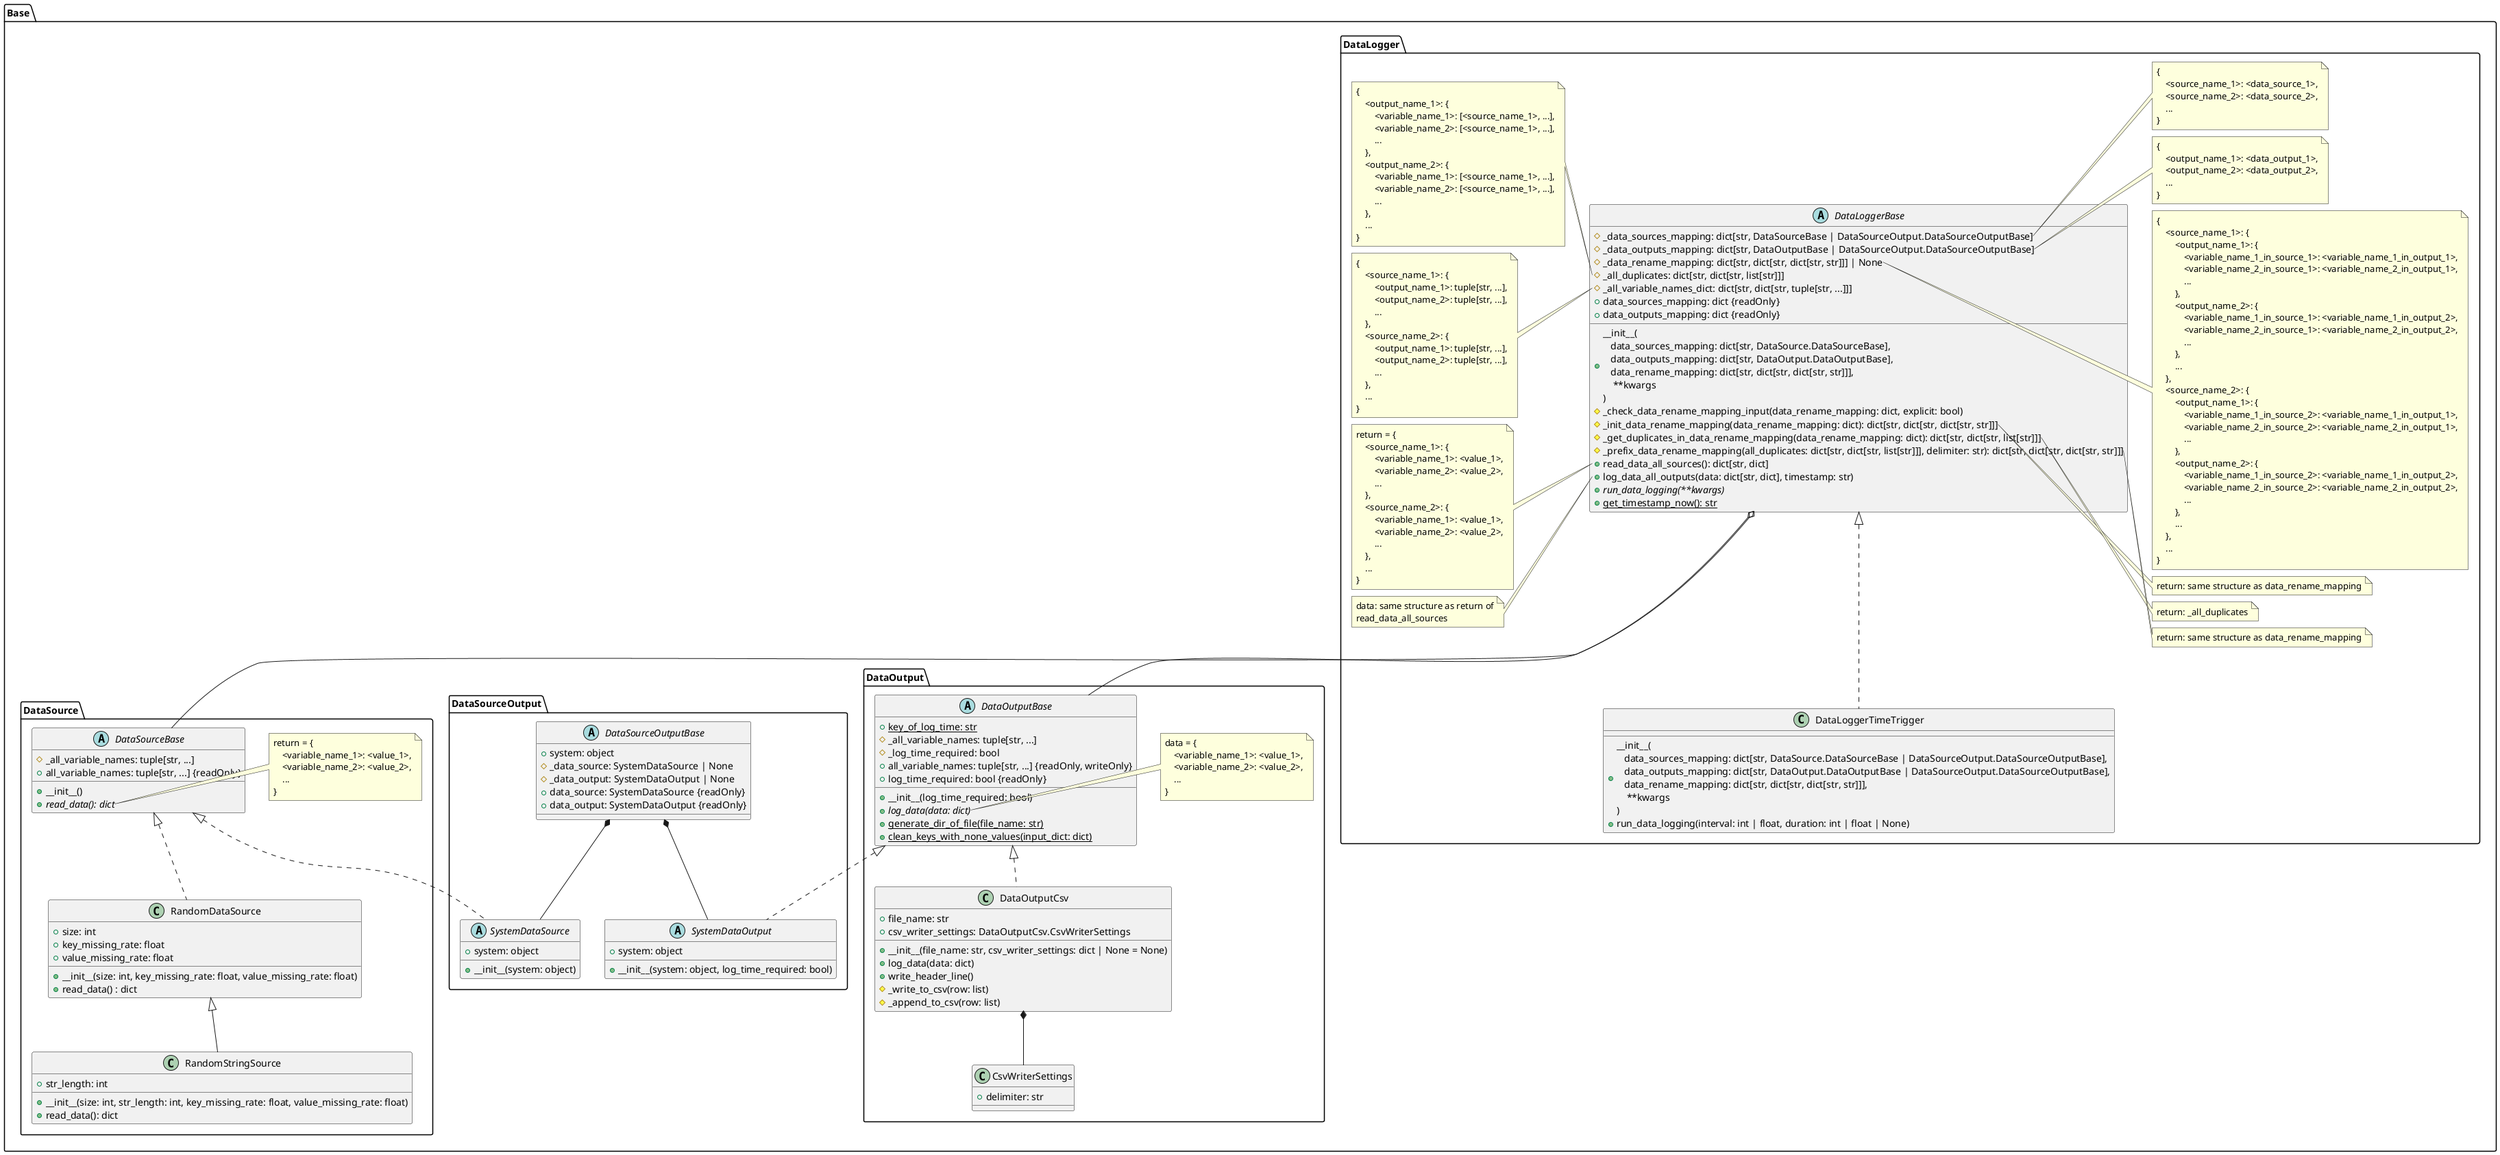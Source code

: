 @startuml
package Base{}

package Base.DataSource{
    abstract class DataSourceBase {
        # _all_variable_names: tuple[str, ...]
        + __init__()
        + {abstract} read_data(): dict
        + all_variable_names: tuple[str, ...] {readOnly}
    }
    note right of DataSourceBase::read_data
        return = {
            <variable_name_1>: <value_1>,
            <variable_name_2>: <value_2>,
            ...
        }
    end note

    class RandomDataSource implements DataSourceBase {
        + size: int
        + key_missing_rate: float
        + value_missing_rate: float
        + __init__(size: int, key_missing_rate: float, value_missing_rate: float)
        + read_data() : dict
    }

    class RandomStringSource extends RandomDataSource {
        + str_length: int
        + __init__(size: int, str_length: int, key_missing_rate: float, value_missing_rate: float)
        + read_data(): dict
    }
}

package Base.DataOutput{
    abstract class DataOutputBase {
        + key_of_log_time: str {static}
        # _all_variable_names: tuple[str, ...]
        # _log_time_required: bool
        + __init__(log_time_required: bool)
        + {abstract} log_data(data: dict)
        + {static} generate_dir_of_file(file_name: str)
        + {static} clean_keys_with_none_values(input_dict: dict)
        + all_variable_names: tuple[str, ...] {readOnly, writeOnly}
        + log_time_required: bool {readOnly}
    }
    note right of DataOutputBase::log_data
        data = {
            <variable_name_1>: <value_1>,
            <variable_name_2>: <value_2>,
            ...
        }
    end note

    class DataOutputCsv implements DataOutputBase {
        + file_name: str
        + csv_writer_settings: DataOutputCsv.CsvWriterSettings
        + __init__(file_name: str, csv_writer_settings: dict | None = None)
        + log_data(data: dict)
        + write_header_line()
        # _write_to_csv(row: list)
        # _append_to_csv(row: list)
    }

    class CsvWriterSettings{
        + delimiter: str
    }

    DataOutputCsv *-- CsvWriterSettings
}

package Base.DataLogger{
    abstract class DataLoggerBase {
        # _data_sources_mapping: dict[str, DataSourceBase | DataSourceOutput.DataSourceOutputBase]
        # _data_outputs_mapping: dict[str, DataOutputBase | DataSourceOutput.DataSourceOutputBase]
        # _data_rename_mapping: dict[str, dict[str, dict[str, str]]] | None
        # _all_duplicates: dict[str, dict[str, list[str]]]
        # _all_variable_names_dict: dict[str, dict[str, tuple[str, ...]]]
        + __init__(\n   data_sources_mapping: dict[str, DataSource.DataSourceBase],\n   data_outputs_mapping: dict[str, DataOutput.DataOutputBase],\n   data_rename_mapping: dict[str, dict[str, dict[str, str]]],\n    **kwargs\n)
        # _check_data_rename_mapping_input(data_rename_mapping: dict, explicit: bool)
        # _init_data_rename_mapping(data_rename_mapping: dict): dict[str, dict[str, dict[str, str]]]
        # _get_duplicates_in_data_rename_mapping(data_rename_mapping: dict): dict[str, dict[str, list[str]]]
        # _prefix_data_rename_mapping(all_duplicates: dict[str, dict[str, list[str]]], delimiter: str): dict[str, dict[str, dict[str, str]]]
        + read_data_all_sources(): dict[str, dict]
        + log_data_all_outputs(data: dict[str, dict], timestamp: str)
        + {abstract} run_data_logging(**kwargs)
        + data_sources_mapping: dict {readOnly}
        + data_outputs_mapping: dict {readOnly}
        + {static} get_timestamp_now(): str
    }
    note right of DataLoggerBase::_data_sources_mapping
        {
            <source_name_1>: <data_source_1>,
            <source_name_2>: <data_source_2>,
            ...
        }
    end note
    note right of DataLoggerBase::_data_outputs_mapping
        {
            <output_name_1>: <data_output_1>,
            <output_name_2>: <data_output_2>,
            ...
        }
    end note
    note right of DataLoggerBase::_data_rename_mapping
        {
            <source_name_1>: {
                <output_name_1>: {
                    <variable_name_1_in_source_1>: <variable_name_1_in_output_1>,
                    <variable_name_2_in_source_1>: <variable_name_2_in_output_1>,
                    ...
                },
                <output_name_2>: {
                    <variable_name_1_in_source_1>: <variable_name_1_in_output_2>,
                    <variable_name_2_in_source_1>: <variable_name_2_in_output_2>,
                    ...
                },
                ...
            },
            <source_name_2>: {
                <output_name_1>: {
                    <variable_name_1_in_source_2>: <variable_name_1_in_output_1>,
                    <variable_name_2_in_source_2>: <variable_name_2_in_output_1>,
                    ...
                },
                <output_name_2>: {
                    <variable_name_1_in_source_2>: <variable_name_1_in_output_2>,
                    <variable_name_2_in_source_2>: <variable_name_2_in_output_2>,
                    ...
                },
                ...
            },
            ...
        }
    end note
    note left of DataLoggerBase::_all_duplicates
        {
            <output_name_1>: {
                <variable_name_1>: [<source_name_1>, ...],
                <variable_name_2>: [<source_name_1>, ...],
                ...
            },
            <output_name_2>: {
                <variable_name_1>: [<source_name_1>, ...],
                <variable_name_2>: [<source_name_1>, ...],
                ...
            },
            ...
        }
    end note
    note left of DataLoggerBase::_all_variable_names_dict
        {
            <source_name_1>: {
                <output_name_1>: tuple[str, ...],
                <output_name_2>: tuple[str, ...],
                ...
            },
            <source_name_2>: {
                <output_name_1>: tuple[str, ...],
                <output_name_2>: tuple[str, ...],
                ...
            },
            ...
        }
    end note
    note right of DataLoggerBase::_init_data_rename_mapping
        return: same structure as data_rename_mapping
    end note
    note right of DataLoggerBase::_get_duplicates_in_data_rename_mapping
        return: _all_duplicates
    end note
    note right of DataLoggerBase::_prefix_data_rename_mapping
        return: same structure as data_rename_mapping
    end note
    note left of DataLoggerBase::read_data_all_sources
        return = {
            <source_name_1>: {
                <variable_name_1>: <value_1>,
                <variable_name_2>: <value_2>,
                ...
            },
            <source_name_2>: {
                <variable_name_1>: <value_1>,
                <variable_name_2>: <value_2>,
                ...
            },
            ...
        }
    end note
    note left of DataLoggerBase::log_data_all_outputs
        data: same structure as return of
        read_data_all_sources
    end note

    class DataLoggerTimeTrigger implements DataLoggerBase {
        + __init__(\n   data_sources_mapping: dict[str, DataSource.DataSourceBase | DataSourceOutput.DataSourceOutputBase],\n   data_outputs_mapping: dict[str, DataOutput.DataOutputBase | DataSourceOutput.DataSourceOutputBase],\n   data_rename_mapping: dict[str, dict[str, dict[str, str]]],\n    **kwargs\n)
        + run_data_logging(interval: int | float, duration: int | float | None)
    }

    DataLoggerBase o-- DataSourceBase
    DataLoggerBase o-- DataOutputBase
}

package Base.DataSourceOutput{
    abstract class DataSourceOutputBase{
        + system: object
        # _data_source: SystemDataSource | None
        # _data_output: SystemDataOutput | None
        + data_source: SystemDataSource {readOnly}
        + data_output: SystemDataOutput {readOnly}
    }

    abstract class SystemDataSource{
        + system: object
        + __init__(system: object)
    }

    abstract class SystemDataOutput{
        + system: object
        + __init__(system: object, log_time_required: bool)
    }

    DataSourceOutputBase *-- SystemDataSource
    DataSourceOutputBase *-- SystemDataOutput
}

Base.DataSource.DataSourceBase <|.. Base.DataSourceOutput.SystemDataSource
Base.DataOutput.DataOutputBase <|.. Base.DataSourceOutput.SystemDataOutput

@enduml
